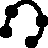 real pixel=1inch/96;
size(32*pixel,IgnoreAspect);
defaultpen(1.75bp);

path p=W..NW..ENE..0.5*SE;
draw(p);
dot(p,linewidth(8pixel));
